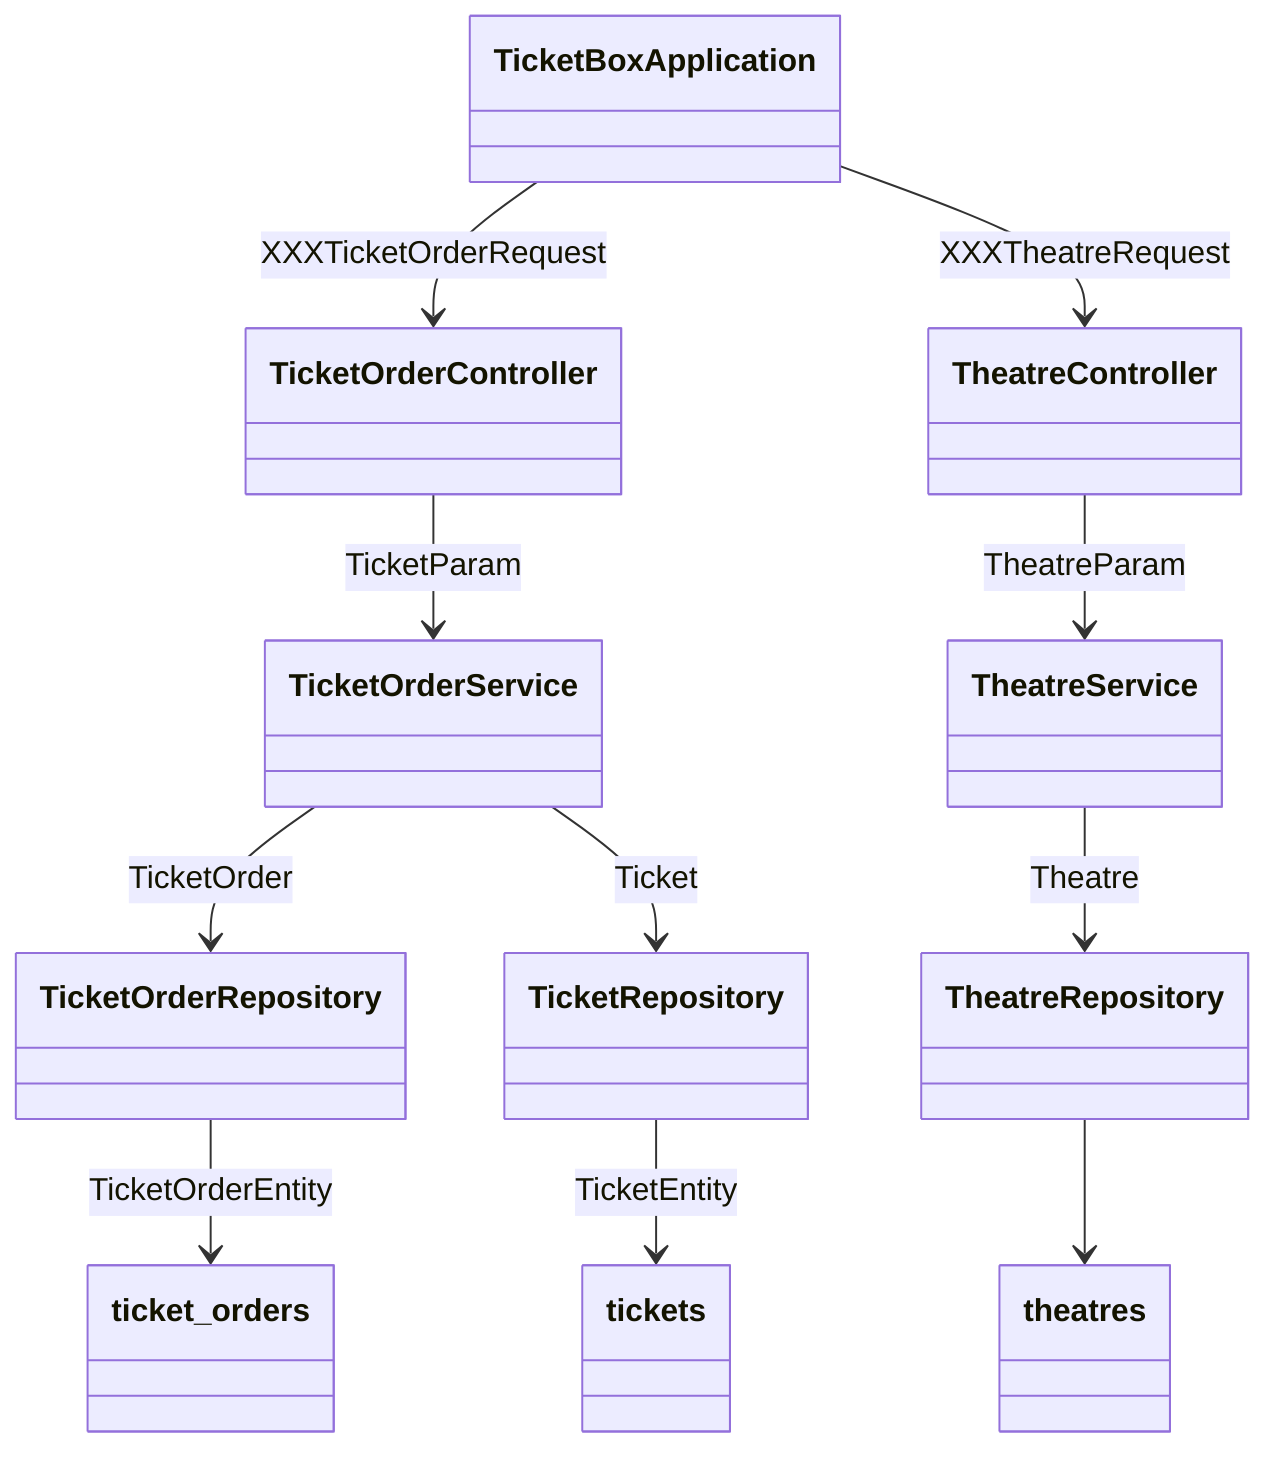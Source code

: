 classDiagram

    %% application
    class TicketBoxApplication
    TicketBoxApplication --> TicketOrderController : XXXTicketOrderRequest
    TicketBoxApplication --> TheatreController : XXXTheatreRequest

    %% controller
    class TicketOrderController
    TicketOrderController --> TicketOrderService : TicketParam

    class TheatreController
    TheatreController --> TheatreService : TheatreParam

    class TicketOrderService
    TicketOrderService --> TicketOrderRepository : TicketOrder
    TicketOrderService --> TicketRepository : Ticket

    class TheatreService
    TheatreService --> TheatreRepository : Theatre

    %% persistence
    class TicketRepository
    TicketRepository --> tickets : TicketEntity

    class TicketOrderRepository
    TicketOrderRepository --> ticket_orders : TicketOrderEntity

    class TheatreRepository
    TheatreRepository --> theatres